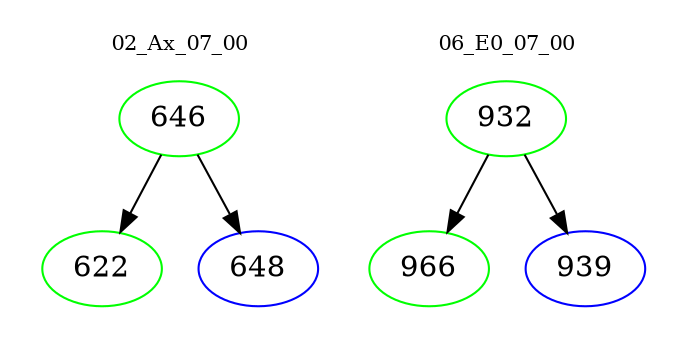 digraph{
subgraph cluster_0 {
color = white
label = "02_Ax_07_00";
fontsize=10;
T0_646 [label="646", color="green"]
T0_646 -> T0_622 [color="black"]
T0_622 [label="622", color="green"]
T0_646 -> T0_648 [color="black"]
T0_648 [label="648", color="blue"]
}
subgraph cluster_1 {
color = white
label = "06_E0_07_00";
fontsize=10;
T1_932 [label="932", color="green"]
T1_932 -> T1_966 [color="black"]
T1_966 [label="966", color="green"]
T1_932 -> T1_939 [color="black"]
T1_939 [label="939", color="blue"]
}
}

